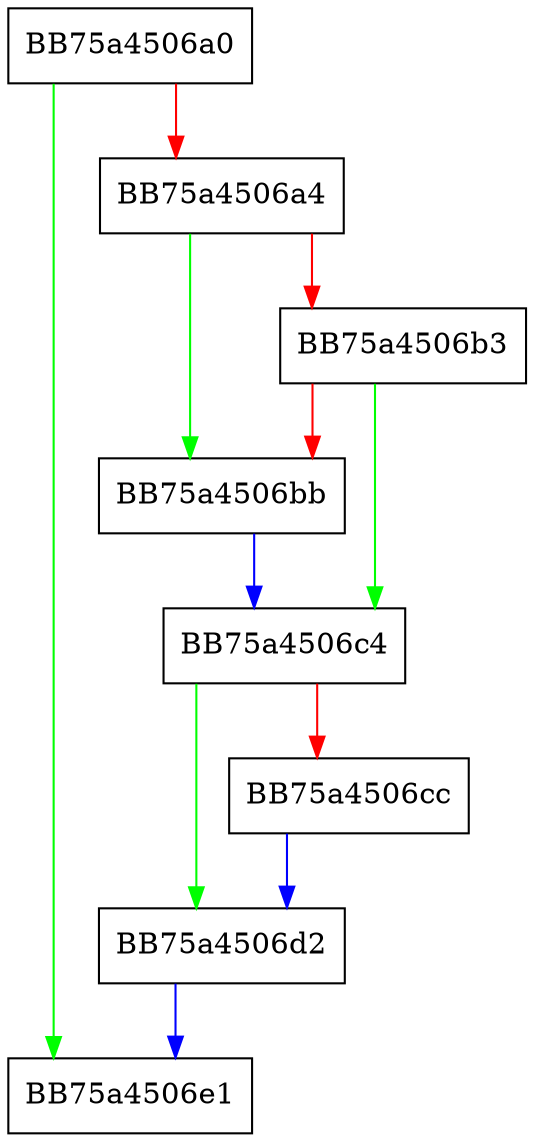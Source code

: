 digraph UpdateInternalStatsOnFlush {
  node [shape="box"];
  graph [splines=ortho];
  BB75a4506a0 -> BB75a4506e1 [color="green"];
  BB75a4506a0 -> BB75a4506a4 [color="red"];
  BB75a4506a4 -> BB75a4506bb [color="green"];
  BB75a4506a4 -> BB75a4506b3 [color="red"];
  BB75a4506b3 -> BB75a4506c4 [color="green"];
  BB75a4506b3 -> BB75a4506bb [color="red"];
  BB75a4506bb -> BB75a4506c4 [color="blue"];
  BB75a4506c4 -> BB75a4506d2 [color="green"];
  BB75a4506c4 -> BB75a4506cc [color="red"];
  BB75a4506cc -> BB75a4506d2 [color="blue"];
  BB75a4506d2 -> BB75a4506e1 [color="blue"];
}